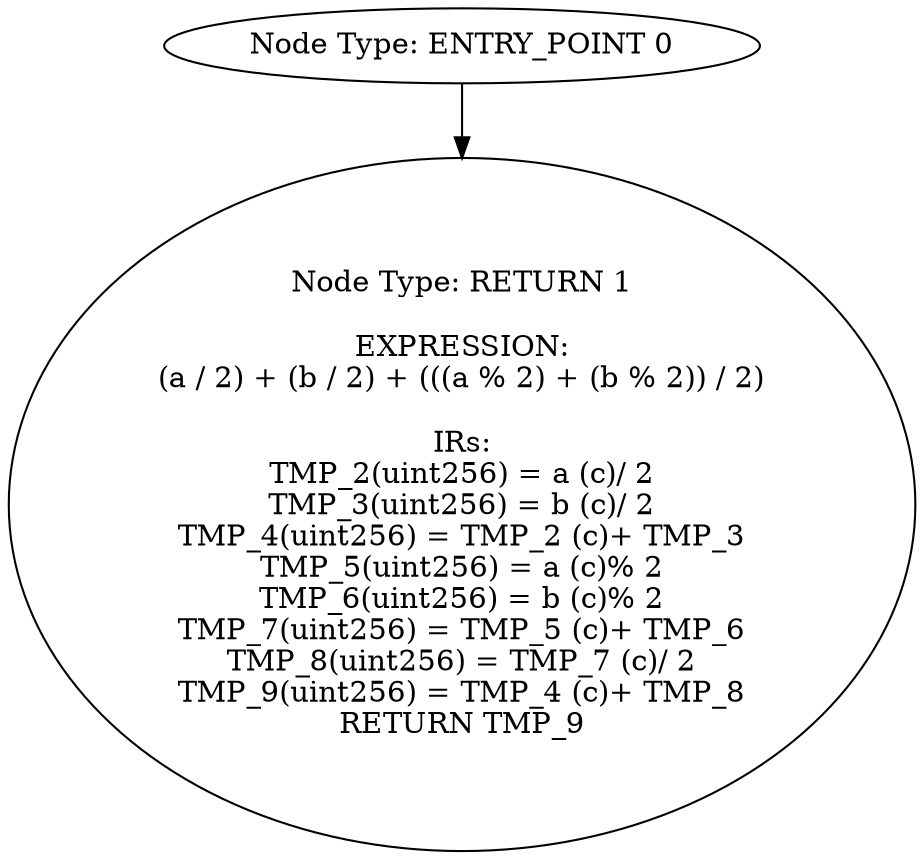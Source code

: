 digraph{
0[label="Node Type: ENTRY_POINT 0
"];
0->1;
1[label="Node Type: RETURN 1

EXPRESSION:
(a / 2) + (b / 2) + (((a % 2) + (b % 2)) / 2)

IRs:
TMP_2(uint256) = a (c)/ 2
TMP_3(uint256) = b (c)/ 2
TMP_4(uint256) = TMP_2 (c)+ TMP_3
TMP_5(uint256) = a (c)% 2
TMP_6(uint256) = b (c)% 2
TMP_7(uint256) = TMP_5 (c)+ TMP_6
TMP_8(uint256) = TMP_7 (c)/ 2
TMP_9(uint256) = TMP_4 (c)+ TMP_8
RETURN TMP_9"];
}
